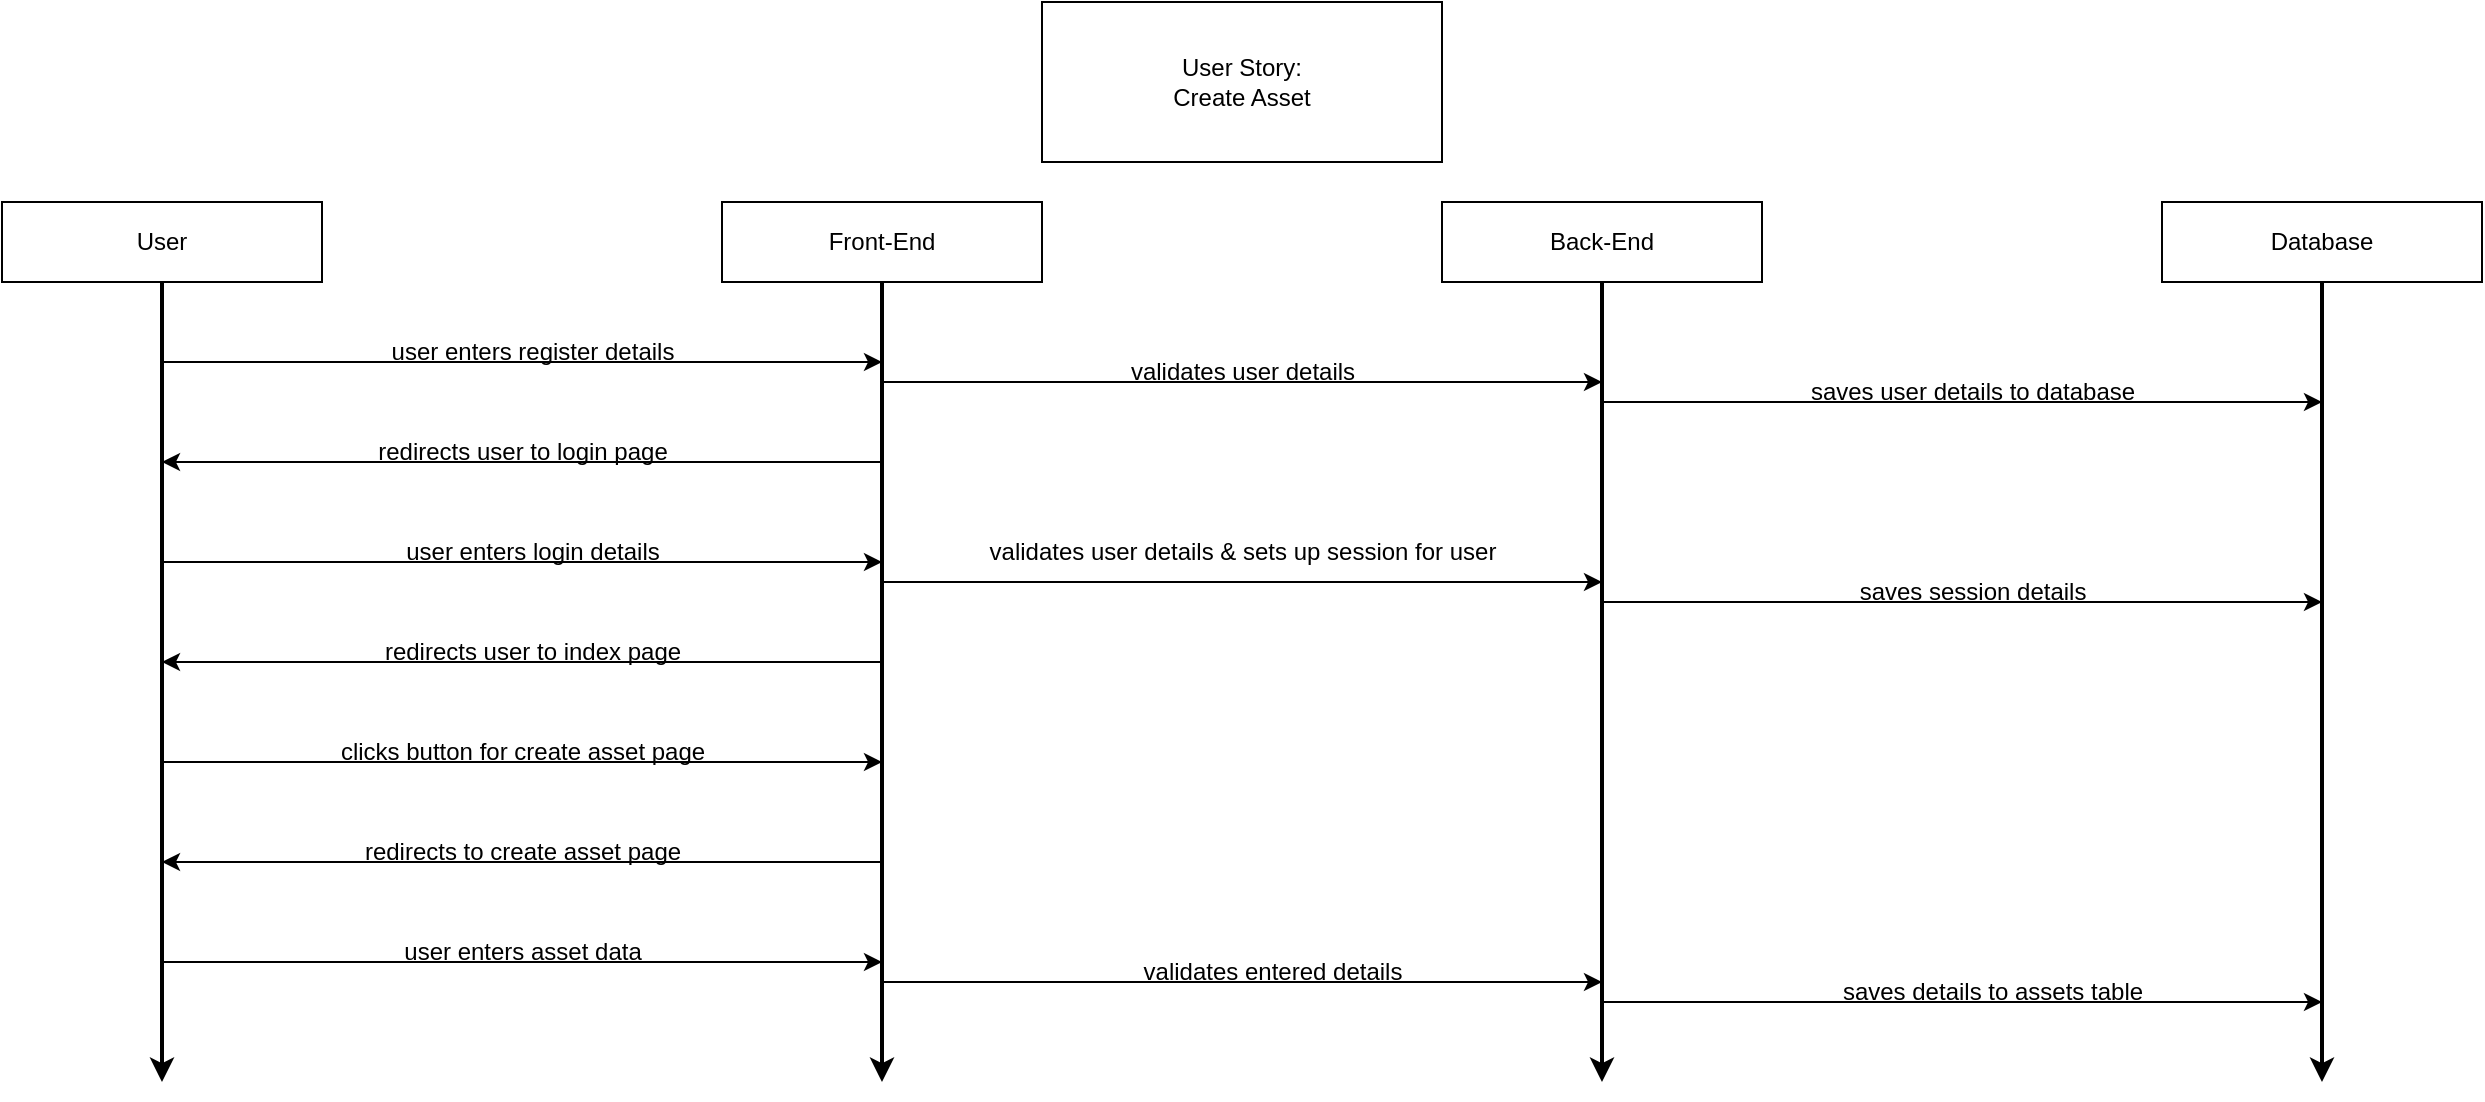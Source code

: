 <mxfile version="23.1.5" type="device">
  <diagram name="Page-1" id="cGDalGDf-XPVO9cX4dZl">
    <mxGraphModel dx="1434" dy="1244" grid="1" gridSize="10" guides="1" tooltips="1" connect="1" arrows="1" fold="1" page="0" pageScale="1" pageWidth="827" pageHeight="1169" math="0" shadow="0">
      <root>
        <mxCell id="0" />
        <mxCell id="1" parent="0" />
        <mxCell id="OmNzn4bmQVdD0lFnaPB1-6" style="edgeStyle=orthogonalEdgeStyle;rounded=0;orthogonalLoop=1;jettySize=auto;html=1;exitX=0.5;exitY=1;exitDx=0;exitDy=0;strokeWidth=2;" edge="1" parent="1" source="OmNzn4bmQVdD0lFnaPB1-2">
          <mxGeometry relative="1" as="geometry">
            <mxPoint x="120" y="520" as="targetPoint" />
          </mxGeometry>
        </mxCell>
        <mxCell id="OmNzn4bmQVdD0lFnaPB1-2" value="User" style="rounded=0;whiteSpace=wrap;html=1;" vertex="1" parent="1">
          <mxGeometry x="40" y="80" width="160" height="40" as="geometry" />
        </mxCell>
        <mxCell id="OmNzn4bmQVdD0lFnaPB1-7" style="edgeStyle=orthogonalEdgeStyle;rounded=0;orthogonalLoop=1;jettySize=auto;html=1;exitX=0.5;exitY=1;exitDx=0;exitDy=0;strokeWidth=2;" edge="1" parent="1" source="OmNzn4bmQVdD0lFnaPB1-3">
          <mxGeometry relative="1" as="geometry">
            <mxPoint x="480" y="520" as="targetPoint" />
          </mxGeometry>
        </mxCell>
        <mxCell id="OmNzn4bmQVdD0lFnaPB1-3" value="Front-End" style="rounded=0;whiteSpace=wrap;html=1;" vertex="1" parent="1">
          <mxGeometry x="400" y="80" width="160" height="40" as="geometry" />
        </mxCell>
        <mxCell id="OmNzn4bmQVdD0lFnaPB1-8" style="edgeStyle=orthogonalEdgeStyle;rounded=0;orthogonalLoop=1;jettySize=auto;html=1;exitX=0.5;exitY=1;exitDx=0;exitDy=0;strokeWidth=2;" edge="1" parent="1" source="OmNzn4bmQVdD0lFnaPB1-4">
          <mxGeometry relative="1" as="geometry">
            <mxPoint x="840" y="520" as="targetPoint" />
          </mxGeometry>
        </mxCell>
        <mxCell id="OmNzn4bmQVdD0lFnaPB1-4" value="Back-End" style="rounded=0;whiteSpace=wrap;html=1;" vertex="1" parent="1">
          <mxGeometry x="760" y="80" width="160" height="40" as="geometry" />
        </mxCell>
        <mxCell id="OmNzn4bmQVdD0lFnaPB1-9" style="edgeStyle=orthogonalEdgeStyle;rounded=0;orthogonalLoop=1;jettySize=auto;html=1;exitX=0.5;exitY=1;exitDx=0;exitDy=0;strokeWidth=2;" edge="1" parent="1" source="OmNzn4bmQVdD0lFnaPB1-5">
          <mxGeometry relative="1" as="geometry">
            <mxPoint x="1200" y="520" as="targetPoint" />
          </mxGeometry>
        </mxCell>
        <mxCell id="OmNzn4bmQVdD0lFnaPB1-5" value="Database" style="rounded=0;whiteSpace=wrap;html=1;" vertex="1" parent="1">
          <mxGeometry x="1120" y="80" width="160" height="40" as="geometry" />
        </mxCell>
        <mxCell id="OmNzn4bmQVdD0lFnaPB1-10" value="User Story:&lt;br&gt;Create Asset" style="rounded=0;whiteSpace=wrap;html=1;" vertex="1" parent="1">
          <mxGeometry x="560" y="-20" width="200" height="80" as="geometry" />
        </mxCell>
        <mxCell id="OmNzn4bmQVdD0lFnaPB1-11" value="" style="endArrow=classic;html=1;rounded=0;" edge="1" parent="1">
          <mxGeometry width="50" height="50" relative="1" as="geometry">
            <mxPoint x="120" y="160" as="sourcePoint" />
            <mxPoint x="480" y="160" as="targetPoint" />
          </mxGeometry>
        </mxCell>
        <mxCell id="OmNzn4bmQVdD0lFnaPB1-12" value="user enters register details" style="text;html=1;align=center;verticalAlign=middle;resizable=0;points=[];autosize=1;strokeColor=none;fillColor=none;" vertex="1" parent="1">
          <mxGeometry x="225" y="140" width="160" height="30" as="geometry" />
        </mxCell>
        <mxCell id="OmNzn4bmQVdD0lFnaPB1-14" value="" style="endArrow=classic;html=1;rounded=0;" edge="1" parent="1">
          <mxGeometry width="50" height="50" relative="1" as="geometry">
            <mxPoint x="480" y="170" as="sourcePoint" />
            <mxPoint x="840" y="170" as="targetPoint" />
          </mxGeometry>
        </mxCell>
        <mxCell id="OmNzn4bmQVdD0lFnaPB1-15" value="validates user details" style="text;html=1;align=center;verticalAlign=middle;resizable=0;points=[];autosize=1;strokeColor=none;fillColor=none;" vertex="1" parent="1">
          <mxGeometry x="590" y="150" width="140" height="30" as="geometry" />
        </mxCell>
        <mxCell id="OmNzn4bmQVdD0lFnaPB1-16" value="" style="endArrow=classic;html=1;rounded=0;" edge="1" parent="1">
          <mxGeometry width="50" height="50" relative="1" as="geometry">
            <mxPoint x="840" y="180" as="sourcePoint" />
            <mxPoint x="1200" y="180" as="targetPoint" />
          </mxGeometry>
        </mxCell>
        <mxCell id="OmNzn4bmQVdD0lFnaPB1-18" value="saves user details to database" style="text;html=1;align=center;verticalAlign=middle;resizable=0;points=[];autosize=1;strokeColor=none;fillColor=none;" vertex="1" parent="1">
          <mxGeometry x="930" y="160" width="190" height="30" as="geometry" />
        </mxCell>
        <mxCell id="OmNzn4bmQVdD0lFnaPB1-19" value="" style="endArrow=classic;html=1;rounded=0;" edge="1" parent="1">
          <mxGeometry width="50" height="50" relative="1" as="geometry">
            <mxPoint x="480" y="210" as="sourcePoint" />
            <mxPoint x="120" y="210" as="targetPoint" />
          </mxGeometry>
        </mxCell>
        <mxCell id="OmNzn4bmQVdD0lFnaPB1-20" value="redirects user to login page" style="text;html=1;align=center;verticalAlign=middle;resizable=0;points=[];autosize=1;strokeColor=none;fillColor=none;" vertex="1" parent="1">
          <mxGeometry x="215" y="190" width="170" height="30" as="geometry" />
        </mxCell>
        <mxCell id="OmNzn4bmQVdD0lFnaPB1-21" value="" style="endArrow=classic;html=1;rounded=0;" edge="1" parent="1">
          <mxGeometry width="50" height="50" relative="1" as="geometry">
            <mxPoint x="120" y="260" as="sourcePoint" />
            <mxPoint x="480" y="260" as="targetPoint" />
          </mxGeometry>
        </mxCell>
        <mxCell id="OmNzn4bmQVdD0lFnaPB1-23" value="user enters login details" style="text;html=1;align=center;verticalAlign=middle;resizable=0;points=[];autosize=1;strokeColor=none;fillColor=none;" vertex="1" parent="1">
          <mxGeometry x="230" y="240" width="150" height="30" as="geometry" />
        </mxCell>
        <mxCell id="OmNzn4bmQVdD0lFnaPB1-24" value="" style="endArrow=classic;html=1;rounded=0;" edge="1" parent="1">
          <mxGeometry width="50" height="50" relative="1" as="geometry">
            <mxPoint x="480" y="270" as="sourcePoint" />
            <mxPoint x="840" y="270" as="targetPoint" />
          </mxGeometry>
        </mxCell>
        <mxCell id="OmNzn4bmQVdD0lFnaPB1-26" value="validates user details &amp;amp; sets up session for user" style="text;html=1;align=center;verticalAlign=middle;resizable=0;points=[];autosize=1;strokeColor=none;fillColor=none;" vertex="1" parent="1">
          <mxGeometry x="520" y="240" width="280" height="30" as="geometry" />
        </mxCell>
        <mxCell id="OmNzn4bmQVdD0lFnaPB1-28" value="" style="endArrow=classic;html=1;rounded=0;" edge="1" parent="1">
          <mxGeometry width="50" height="50" relative="1" as="geometry">
            <mxPoint x="840" y="280" as="sourcePoint" />
            <mxPoint x="1200" y="280" as="targetPoint" />
          </mxGeometry>
        </mxCell>
        <mxCell id="OmNzn4bmQVdD0lFnaPB1-29" value="saves session details" style="text;html=1;align=center;verticalAlign=middle;resizable=0;points=[];autosize=1;strokeColor=none;fillColor=none;" vertex="1" parent="1">
          <mxGeometry x="955" y="260" width="140" height="30" as="geometry" />
        </mxCell>
        <mxCell id="OmNzn4bmQVdD0lFnaPB1-30" value="" style="endArrow=classic;html=1;rounded=0;" edge="1" parent="1">
          <mxGeometry width="50" height="50" relative="1" as="geometry">
            <mxPoint x="480" y="310" as="sourcePoint" />
            <mxPoint x="120" y="310" as="targetPoint" />
          </mxGeometry>
        </mxCell>
        <mxCell id="OmNzn4bmQVdD0lFnaPB1-31" value="redirects user to index page" style="text;html=1;align=center;verticalAlign=middle;resizable=0;points=[];autosize=1;strokeColor=none;fillColor=none;" vertex="1" parent="1">
          <mxGeometry x="220" y="290" width="170" height="30" as="geometry" />
        </mxCell>
        <mxCell id="OmNzn4bmQVdD0lFnaPB1-32" value="" style="endArrow=classic;html=1;rounded=0;" edge="1" parent="1">
          <mxGeometry width="50" height="50" relative="1" as="geometry">
            <mxPoint x="120" y="360" as="sourcePoint" />
            <mxPoint x="480" y="360" as="targetPoint" />
          </mxGeometry>
        </mxCell>
        <mxCell id="OmNzn4bmQVdD0lFnaPB1-33" value="clicks button for create asset page" style="text;html=1;align=center;verticalAlign=middle;resizable=0;points=[];autosize=1;strokeColor=none;fillColor=none;" vertex="1" parent="1">
          <mxGeometry x="195" y="340" width="210" height="30" as="geometry" />
        </mxCell>
        <mxCell id="OmNzn4bmQVdD0lFnaPB1-34" value="" style="endArrow=classic;html=1;rounded=0;" edge="1" parent="1">
          <mxGeometry width="50" height="50" relative="1" as="geometry">
            <mxPoint x="480" y="410" as="sourcePoint" />
            <mxPoint x="120" y="410" as="targetPoint" />
          </mxGeometry>
        </mxCell>
        <mxCell id="OmNzn4bmQVdD0lFnaPB1-35" value="redirects to create asset page" style="text;html=1;align=center;verticalAlign=middle;resizable=0;points=[];autosize=1;strokeColor=none;fillColor=none;" vertex="1" parent="1">
          <mxGeometry x="210" y="390" width="180" height="30" as="geometry" />
        </mxCell>
        <mxCell id="OmNzn4bmQVdD0lFnaPB1-36" value="" style="endArrow=classic;html=1;rounded=0;" edge="1" parent="1">
          <mxGeometry width="50" height="50" relative="1" as="geometry">
            <mxPoint x="120" y="460" as="sourcePoint" />
            <mxPoint x="480" y="460" as="targetPoint" />
          </mxGeometry>
        </mxCell>
        <mxCell id="OmNzn4bmQVdD0lFnaPB1-37" value="user enters asset data" style="text;html=1;align=center;verticalAlign=middle;resizable=0;points=[];autosize=1;strokeColor=none;fillColor=none;" vertex="1" parent="1">
          <mxGeometry x="230" y="440" width="140" height="30" as="geometry" />
        </mxCell>
        <mxCell id="OmNzn4bmQVdD0lFnaPB1-38" value="" style="endArrow=classic;html=1;rounded=0;" edge="1" parent="1">
          <mxGeometry width="50" height="50" relative="1" as="geometry">
            <mxPoint x="480" y="470" as="sourcePoint" />
            <mxPoint x="840" y="470" as="targetPoint" />
          </mxGeometry>
        </mxCell>
        <mxCell id="OmNzn4bmQVdD0lFnaPB1-39" value="validates entered details" style="text;html=1;align=center;verticalAlign=middle;resizable=0;points=[];autosize=1;strokeColor=none;fillColor=none;" vertex="1" parent="1">
          <mxGeometry x="600" y="450" width="150" height="30" as="geometry" />
        </mxCell>
        <mxCell id="OmNzn4bmQVdD0lFnaPB1-40" value="" style="endArrow=classic;html=1;rounded=0;" edge="1" parent="1">
          <mxGeometry width="50" height="50" relative="1" as="geometry">
            <mxPoint x="840" y="480" as="sourcePoint" />
            <mxPoint x="1200" y="480" as="targetPoint" />
          </mxGeometry>
        </mxCell>
        <mxCell id="OmNzn4bmQVdD0lFnaPB1-41" value="saves details to assets table" style="text;html=1;align=center;verticalAlign=middle;resizable=0;points=[];autosize=1;strokeColor=none;fillColor=none;" vertex="1" parent="1">
          <mxGeometry x="950" y="460" width="170" height="30" as="geometry" />
        </mxCell>
      </root>
    </mxGraphModel>
  </diagram>
</mxfile>
